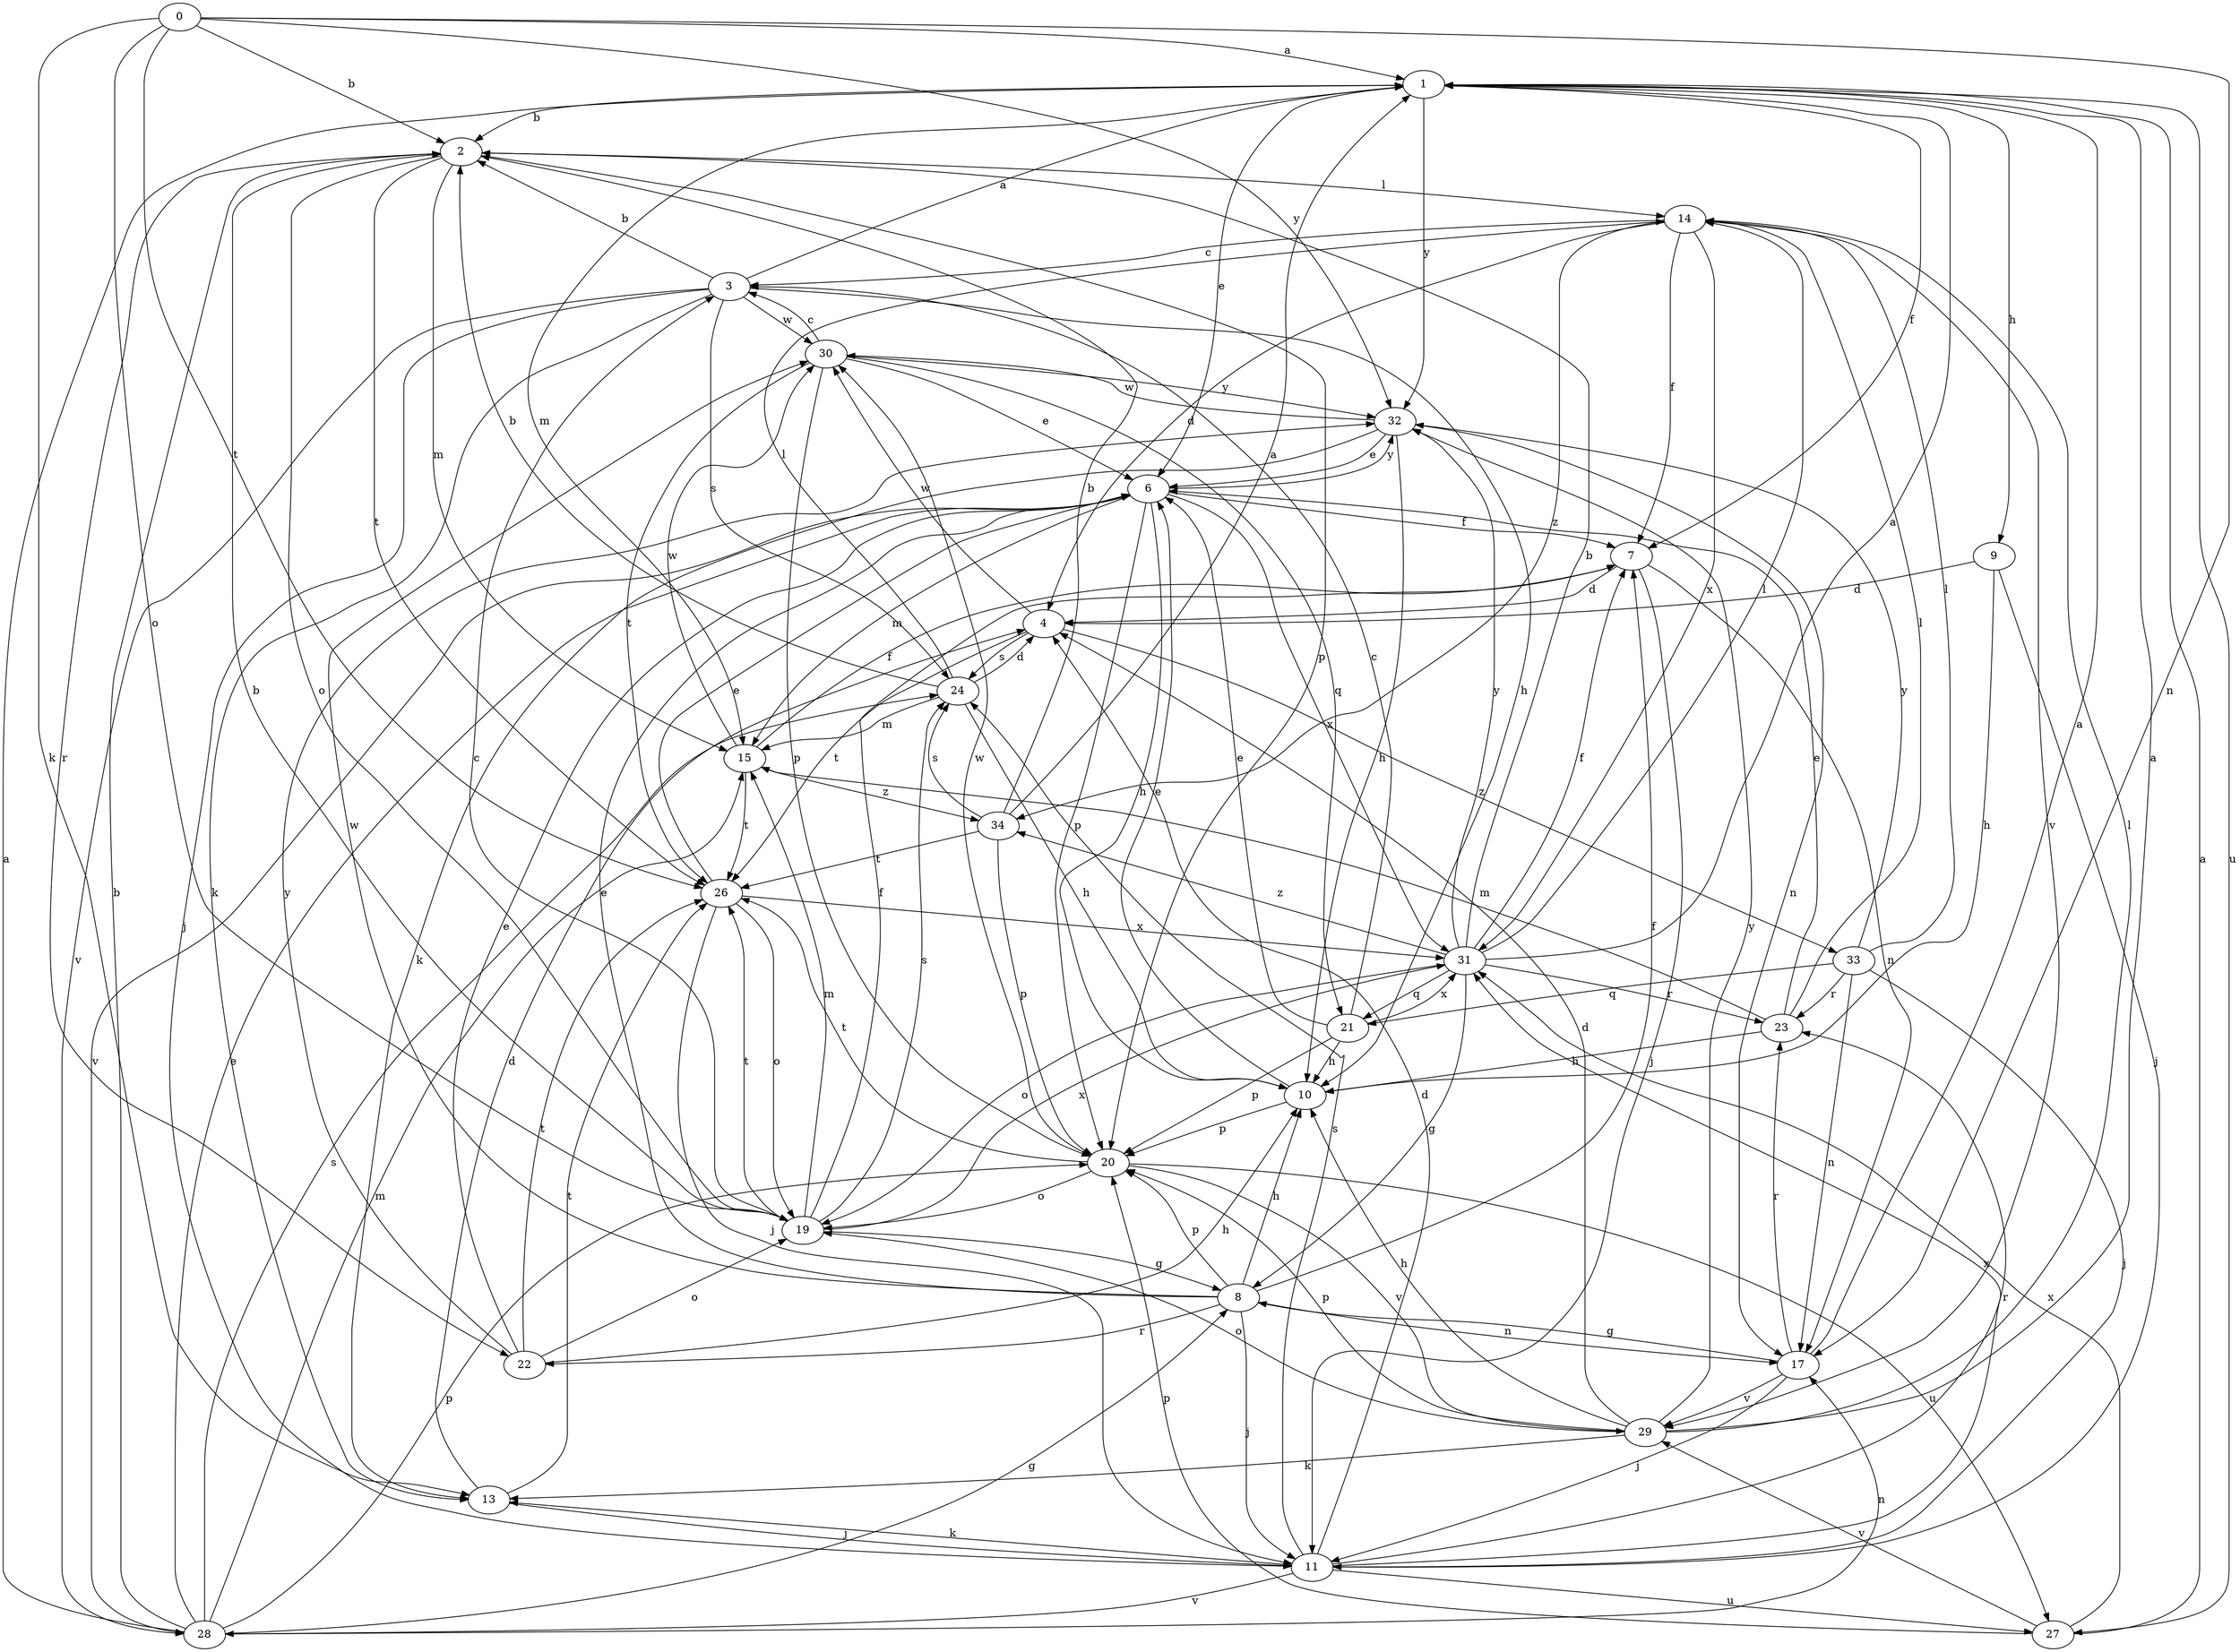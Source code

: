 strict digraph  {
0;
1;
2;
3;
4;
6;
7;
8;
9;
10;
11;
13;
14;
15;
17;
19;
20;
21;
22;
23;
24;
26;
27;
28;
29;
30;
31;
32;
33;
34;
0 -> 1  [label=a];
0 -> 2  [label=b];
0 -> 13  [label=k];
0 -> 17  [label=n];
0 -> 19  [label=o];
0 -> 26  [label=t];
0 -> 32  [label=y];
1 -> 2  [label=b];
1 -> 6  [label=e];
1 -> 7  [label=f];
1 -> 9  [label=h];
1 -> 15  [label=m];
1 -> 27  [label=u];
1 -> 32  [label=y];
2 -> 14  [label=l];
2 -> 15  [label=m];
2 -> 19  [label=o];
2 -> 20  [label=p];
2 -> 22  [label=r];
2 -> 26  [label=t];
3 -> 1  [label=a];
3 -> 2  [label=b];
3 -> 10  [label=h];
3 -> 11  [label=j];
3 -> 13  [label=k];
3 -> 24  [label=s];
3 -> 28  [label=v];
3 -> 30  [label=w];
4 -> 24  [label=s];
4 -> 26  [label=t];
4 -> 30  [label=w];
4 -> 33  [label=z];
6 -> 7  [label=f];
6 -> 10  [label=h];
6 -> 15  [label=m];
6 -> 20  [label=p];
6 -> 28  [label=v];
6 -> 31  [label=x];
6 -> 32  [label=y];
7 -> 4  [label=d];
7 -> 11  [label=j];
7 -> 17  [label=n];
8 -> 6  [label=e];
8 -> 7  [label=f];
8 -> 10  [label=h];
8 -> 11  [label=j];
8 -> 17  [label=n];
8 -> 20  [label=p];
8 -> 22  [label=r];
8 -> 30  [label=w];
9 -> 4  [label=d];
9 -> 10  [label=h];
9 -> 11  [label=j];
10 -> 6  [label=e];
10 -> 20  [label=p];
11 -> 4  [label=d];
11 -> 13  [label=k];
11 -> 23  [label=r];
11 -> 24  [label=s];
11 -> 27  [label=u];
11 -> 28  [label=v];
11 -> 31  [label=x];
13 -> 4  [label=d];
13 -> 11  [label=j];
13 -> 26  [label=t];
14 -> 3  [label=c];
14 -> 4  [label=d];
14 -> 7  [label=f];
14 -> 29  [label=v];
14 -> 31  [label=x];
14 -> 34  [label=z];
15 -> 7  [label=f];
15 -> 26  [label=t];
15 -> 30  [label=w];
15 -> 34  [label=z];
17 -> 1  [label=a];
17 -> 8  [label=g];
17 -> 11  [label=j];
17 -> 23  [label=r];
17 -> 29  [label=v];
19 -> 2  [label=b];
19 -> 3  [label=c];
19 -> 7  [label=f];
19 -> 8  [label=g];
19 -> 15  [label=m];
19 -> 24  [label=s];
19 -> 26  [label=t];
19 -> 31  [label=x];
20 -> 19  [label=o];
20 -> 26  [label=t];
20 -> 27  [label=u];
20 -> 29  [label=v];
20 -> 30  [label=w];
21 -> 3  [label=c];
21 -> 6  [label=e];
21 -> 10  [label=h];
21 -> 20  [label=p];
21 -> 31  [label=x];
22 -> 6  [label=e];
22 -> 10  [label=h];
22 -> 19  [label=o];
22 -> 26  [label=t];
22 -> 32  [label=y];
23 -> 6  [label=e];
23 -> 10  [label=h];
23 -> 14  [label=l];
23 -> 15  [label=m];
24 -> 2  [label=b];
24 -> 4  [label=d];
24 -> 10  [label=h];
24 -> 14  [label=l];
24 -> 15  [label=m];
26 -> 6  [label=e];
26 -> 11  [label=j];
26 -> 19  [label=o];
26 -> 31  [label=x];
27 -> 1  [label=a];
27 -> 20  [label=p];
27 -> 29  [label=v];
27 -> 31  [label=x];
28 -> 1  [label=a];
28 -> 2  [label=b];
28 -> 6  [label=e];
28 -> 8  [label=g];
28 -> 15  [label=m];
28 -> 17  [label=n];
28 -> 20  [label=p];
28 -> 24  [label=s];
29 -> 1  [label=a];
29 -> 4  [label=d];
29 -> 10  [label=h];
29 -> 13  [label=k];
29 -> 14  [label=l];
29 -> 19  [label=o];
29 -> 20  [label=p];
29 -> 32  [label=y];
30 -> 3  [label=c];
30 -> 6  [label=e];
30 -> 20  [label=p];
30 -> 21  [label=q];
30 -> 26  [label=t];
30 -> 32  [label=y];
31 -> 1  [label=a];
31 -> 2  [label=b];
31 -> 7  [label=f];
31 -> 8  [label=g];
31 -> 14  [label=l];
31 -> 19  [label=o];
31 -> 21  [label=q];
31 -> 23  [label=r];
31 -> 32  [label=y];
31 -> 34  [label=z];
32 -> 6  [label=e];
32 -> 10  [label=h];
32 -> 13  [label=k];
32 -> 17  [label=n];
32 -> 30  [label=w];
33 -> 11  [label=j];
33 -> 14  [label=l];
33 -> 17  [label=n];
33 -> 21  [label=q];
33 -> 23  [label=r];
33 -> 32  [label=y];
34 -> 1  [label=a];
34 -> 2  [label=b];
34 -> 20  [label=p];
34 -> 24  [label=s];
34 -> 26  [label=t];
}
